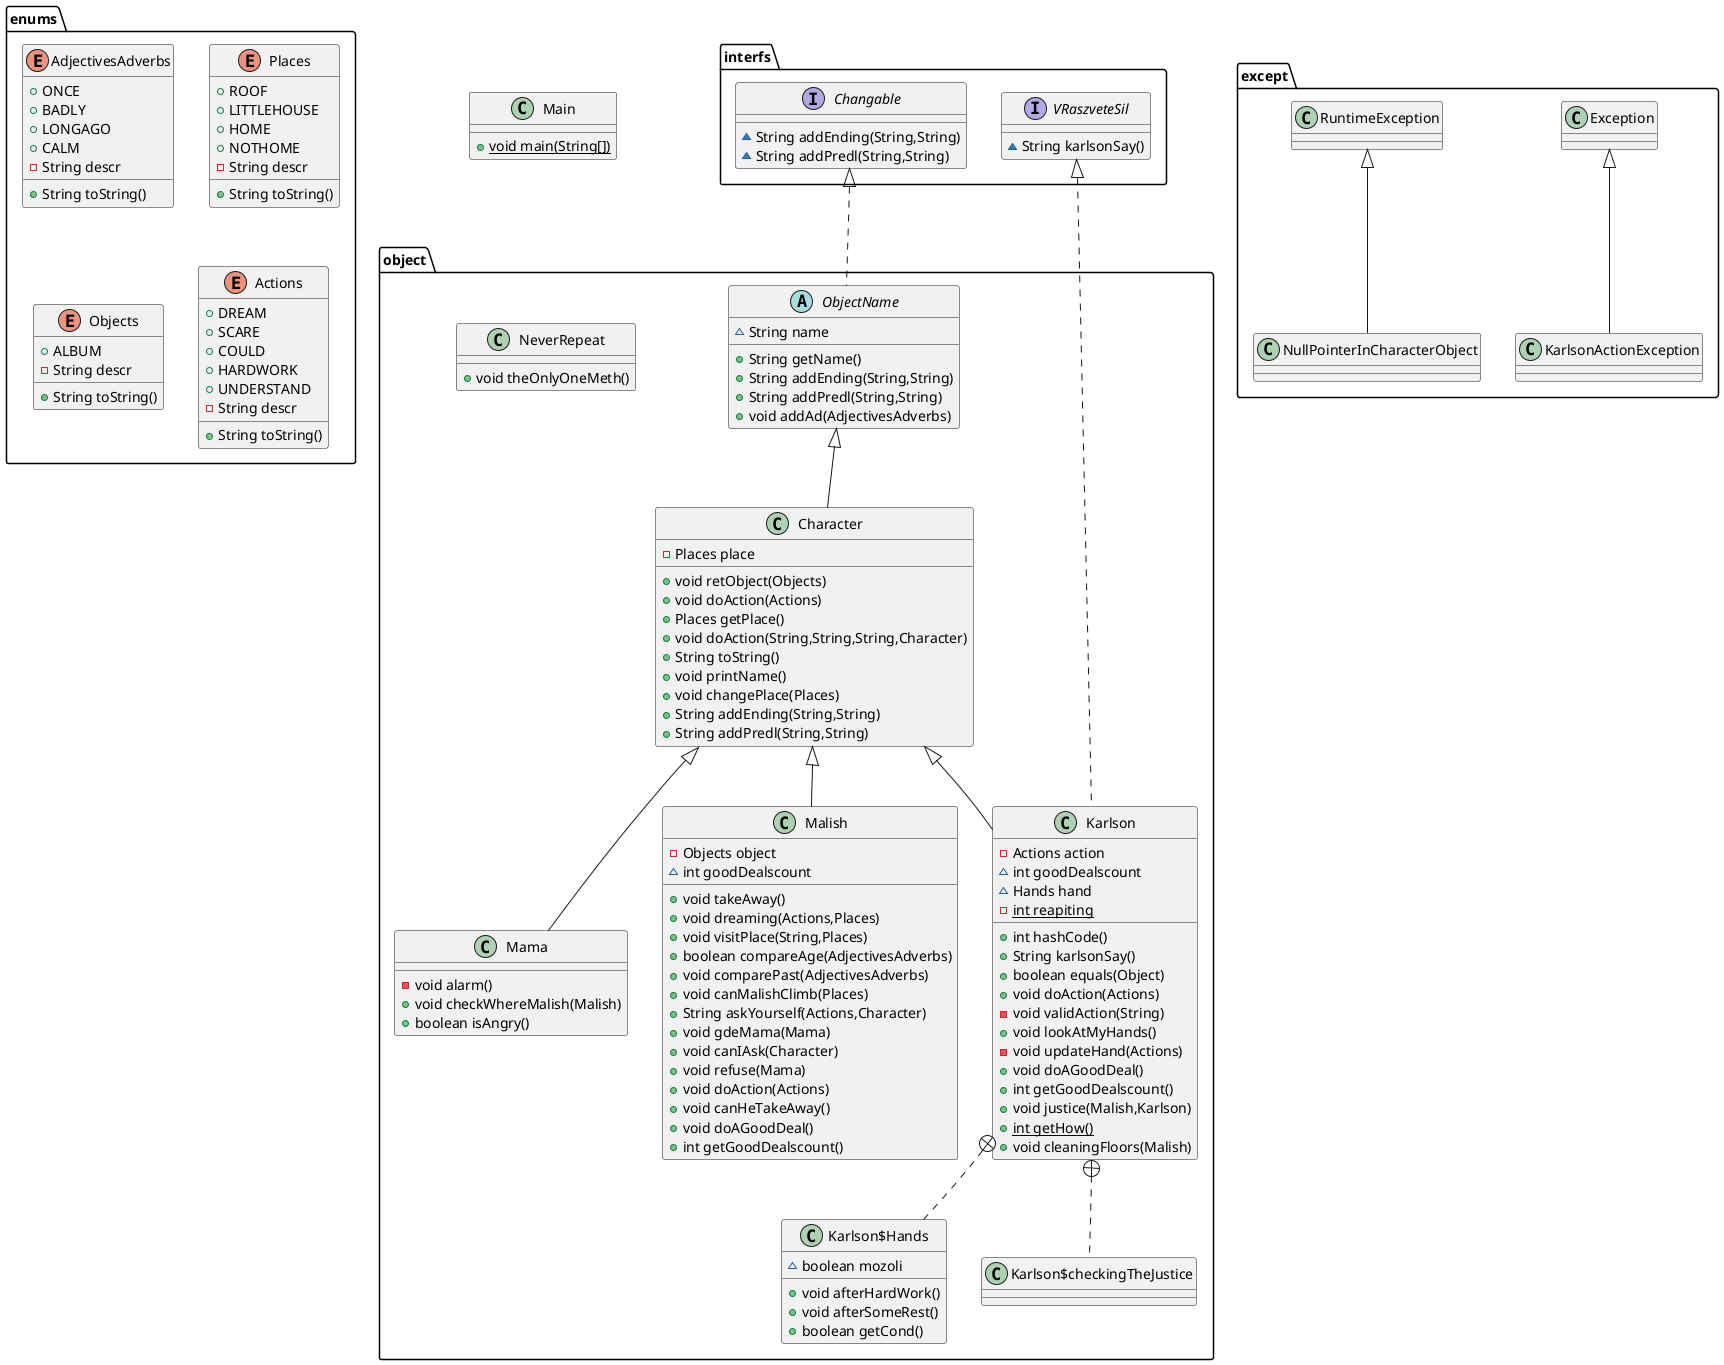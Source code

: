 @startuml
abstract class object.ObjectName {
~ String name
+ String getName()
+ String addEnding(String,String)
+ String addPredl(String,String)
+ void addAd(AdjectivesAdverbs)
}
interface interfs.VRaszveteSil {
~ String karlsonSay()
}
class except.KarlsonActionException {
}
enum enums.AdjectivesAdverbs {
+  ONCE
+  BADLY
+  LONGAGO
+  CALM
- String descr
+ String toString()
}
class except.NullPointerInCharacterObject {
}
interface interfs.Changable {
~ String addEnding(String,String)
~ String addPredl(String,String)
}
enum enums.Places {
+  ROOF
+  LITTLEHOUSE
+  HOME
+  NOTHOME
- String descr
+ String toString()
}
class object.Character {
- Places place
+ void retObject(Objects)
+ void doAction(Actions)
+ Places getPlace()
+ void doAction(String,String,String,Character)
+ String toString()
+ void printName()
+ void changePlace(Places)
+ String addEnding(String,String)
+ String addPredl(String,String)
}
class object.Mama {
- void alarm()
+ void checkWhereMalish(Malish)
+ boolean isAngry()
}
class Main {
+ {static} void main(String[])
}
class object.Malish {
- Objects object
~ int goodDealscount
+ void takeAway()
+ void dreaming(Actions,Places)
+ void visitPlace(String,Places)
+ boolean compareAge(AdjectivesAdverbs)
+ void comparePast(AdjectivesAdverbs)
+ void canMalishClimb(Places)
+ String askYourself(Actions,Character)
+ void gdeMama(Mama)
+ void canIAsk(Character)
+ void refuse(Mama)
+ void doAction(Actions)
+ void canHeTakeAway()
+ void doAGoodDeal()
+ int getGoodDealscount()
}
class object.Karlson {
- Actions action
~ int goodDealscount
~ Hands hand
- {static} int reapiting
+ int hashCode()
+ String karlsonSay()
+ boolean equals(Object)
+ void doAction(Actions)
- void validAction(String)
+ void lookAtMyHands()
- void updateHand(Actions)
+ void doAGoodDeal()
+ int getGoodDealscount()
+ void justice(Malish,Karlson)
+ {static} int getHow()
+ void cleaningFloors(Malish)
}
class object.Karlson$Hands {
~ boolean mozoli
+ void afterHardWork()
+ void afterSomeRest()
+ boolean getCond()
}
class object.Karlson$checkingTheJustice {
}
class object.NeverRepeat {
+ void theOnlyOneMeth()
}
enum enums.Objects {
+  ALBUM
- String descr
+ String toString()
}
enum enums.Actions {
+  DREAM
+  SCARE
+  COULD
+  HARDWORK
+  UNDERSTAND
- String descr
+ String toString()
}


interfs.Changable <|.. object.ObjectName
except.Exception <|-- except.KarlsonActionException
except.RuntimeException <|-- except.NullPointerInCharacterObject
object.ObjectName <|-- object.Character
object.Character <|-- object.Mama
object.Character <|-- object.Malish
interfs.VRaszveteSil <|.. object.Karlson
object.Character <|-- object.Karlson
object.Karlson +.. object.Karlson$Hands
object.Karlson +.. object.Karlson$checkingTheJustice
@enduml